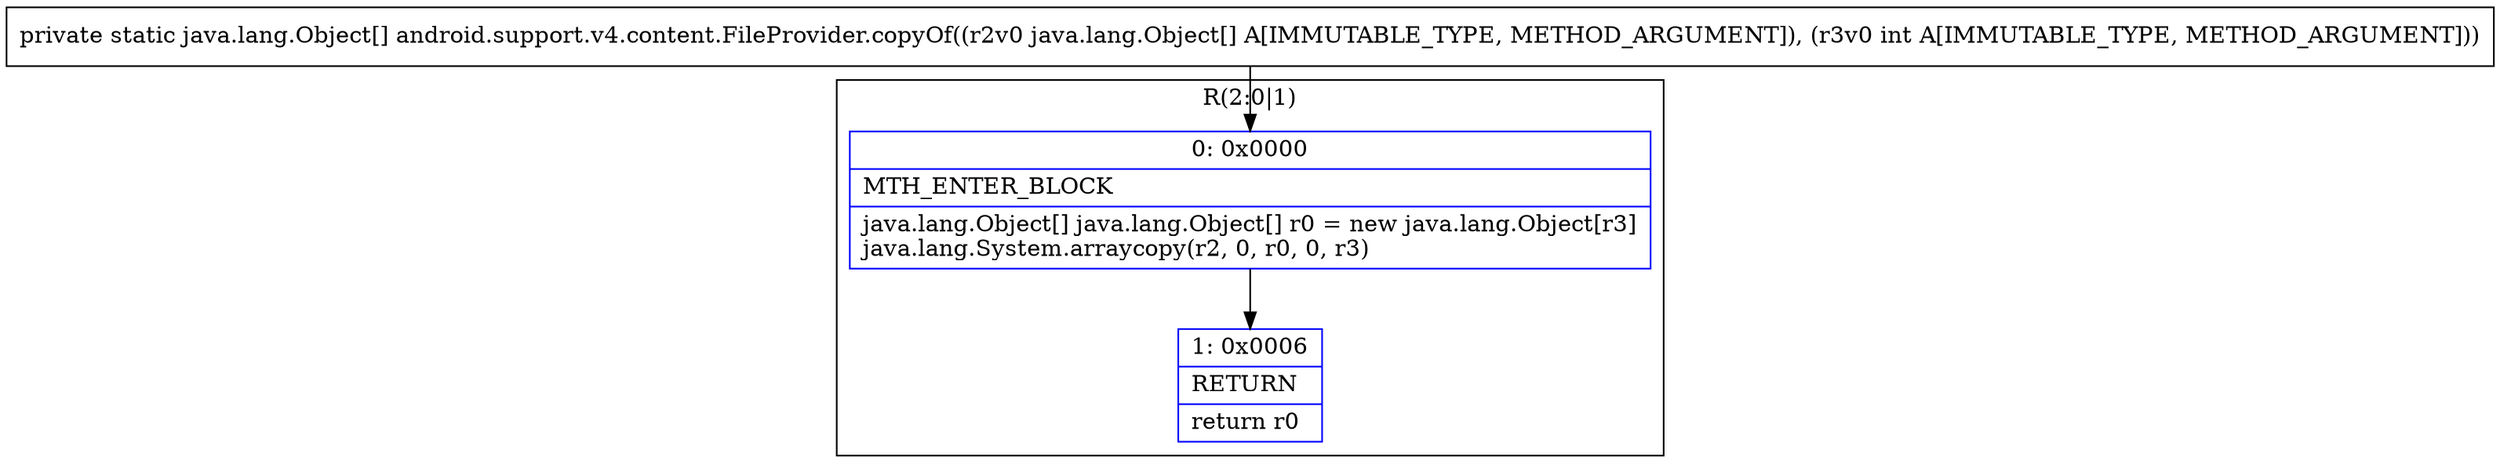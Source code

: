 digraph "CFG forandroid.support.v4.content.FileProvider.copyOf([Ljava\/lang\/Object;I)[Ljava\/lang\/Object;" {
subgraph cluster_Region_1727527104 {
label = "R(2:0|1)";
node [shape=record,color=blue];
Node_0 [shape=record,label="{0\:\ 0x0000|MTH_ENTER_BLOCK\l|java.lang.Object[] java.lang.Object[] r0 = new java.lang.Object[r3]\ljava.lang.System.arraycopy(r2, 0, r0, 0, r3)\l}"];
Node_1 [shape=record,label="{1\:\ 0x0006|RETURN\l|return r0\l}"];
}
MethodNode[shape=record,label="{private static java.lang.Object[] android.support.v4.content.FileProvider.copyOf((r2v0 java.lang.Object[] A[IMMUTABLE_TYPE, METHOD_ARGUMENT]), (r3v0 int A[IMMUTABLE_TYPE, METHOD_ARGUMENT])) }"];
MethodNode -> Node_0;
Node_0 -> Node_1;
}

